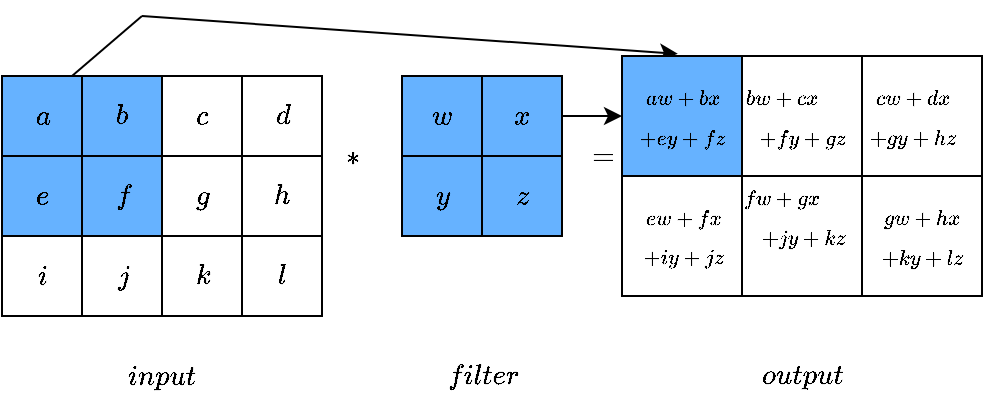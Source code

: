 <mxfile version="13.9.9" type="device"><diagram id="PCUJNYf-F7Jak5XM0TIP" name="Page-1"><mxGraphModel dx="878" dy="525" grid="1" gridSize="10" guides="1" tooltips="1" connect="1" arrows="1" fold="1" page="1" pageScale="1" pageWidth="850" pageHeight="1100" math="1" shadow="0"><root><mxCell id="0"/><mxCell id="1" parent="0"/><mxCell id="vgMYPmtrPF-aaDdu2pbg-29" value="" style="shape=table;html=1;whiteSpace=wrap;startSize=0;container=1;collapsible=0;childLayout=tableLayout;" parent="1" vertex="1"><mxGeometry x="80" y="80" width="160" height="120" as="geometry"/></mxCell><mxCell id="vgMYPmtrPF-aaDdu2pbg-30" value="" style="shape=partialRectangle;html=1;whiteSpace=wrap;collapsible=0;dropTarget=0;pointerEvents=0;fillColor=none;top=0;left=0;bottom=0;right=0;points=[[0,0.5],[1,0.5]];portConstraint=eastwest;" parent="vgMYPmtrPF-aaDdu2pbg-29" vertex="1"><mxGeometry width="160" height="40" as="geometry"/></mxCell><mxCell id="vgMYPmtrPF-aaDdu2pbg-31" value="" style="shape=partialRectangle;html=1;whiteSpace=wrap;connectable=0;overflow=hidden;fillColor=none;top=0;left=0;bottom=0;right=0;" parent="vgMYPmtrPF-aaDdu2pbg-30" vertex="1"><mxGeometry width="40" height="40" as="geometry"/></mxCell><mxCell id="vgMYPmtrPF-aaDdu2pbg-32" value="" style="shape=partialRectangle;html=1;whiteSpace=wrap;connectable=0;overflow=hidden;fillColor=none;top=0;left=0;bottom=0;right=0;" parent="vgMYPmtrPF-aaDdu2pbg-30" vertex="1"><mxGeometry x="40" width="40" height="40" as="geometry"/></mxCell><mxCell id="vgMYPmtrPF-aaDdu2pbg-33" value="" style="shape=partialRectangle;html=1;whiteSpace=wrap;connectable=0;overflow=hidden;fillColor=none;top=0;left=0;bottom=0;right=0;" parent="vgMYPmtrPF-aaDdu2pbg-30" vertex="1"><mxGeometry x="80" width="40" height="40" as="geometry"/></mxCell><mxCell id="vgMYPmtrPF-aaDdu2pbg-34" value="" style="shape=partialRectangle;html=1;whiteSpace=wrap;connectable=0;overflow=hidden;fillColor=none;top=0;left=0;bottom=0;right=0;" parent="vgMYPmtrPF-aaDdu2pbg-30" vertex="1"><mxGeometry x="120" width="40" height="40" as="geometry"/></mxCell><mxCell id="vgMYPmtrPF-aaDdu2pbg-35" value="" style="shape=partialRectangle;html=1;whiteSpace=wrap;collapsible=0;dropTarget=0;pointerEvents=0;fillColor=none;top=0;left=0;bottom=0;right=0;points=[[0,0.5],[1,0.5]];portConstraint=eastwest;" parent="vgMYPmtrPF-aaDdu2pbg-29" vertex="1"><mxGeometry y="40" width="160" height="40" as="geometry"/></mxCell><mxCell id="vgMYPmtrPF-aaDdu2pbg-36" value="" style="shape=partialRectangle;html=1;whiteSpace=wrap;connectable=0;overflow=hidden;fillColor=none;top=0;left=0;bottom=0;right=0;" parent="vgMYPmtrPF-aaDdu2pbg-35" vertex="1"><mxGeometry width="40" height="40" as="geometry"/></mxCell><mxCell id="vgMYPmtrPF-aaDdu2pbg-37" value="" style="shape=partialRectangle;html=1;whiteSpace=wrap;connectable=0;overflow=hidden;fillColor=none;top=0;left=0;bottom=0;right=0;" parent="vgMYPmtrPF-aaDdu2pbg-35" vertex="1"><mxGeometry x="40" width="40" height="40" as="geometry"/></mxCell><mxCell id="vgMYPmtrPF-aaDdu2pbg-38" value="" style="shape=partialRectangle;html=1;whiteSpace=wrap;connectable=0;overflow=hidden;fillColor=none;top=0;left=0;bottom=0;right=0;" parent="vgMYPmtrPF-aaDdu2pbg-35" vertex="1"><mxGeometry x="80" width="40" height="40" as="geometry"/></mxCell><mxCell id="vgMYPmtrPF-aaDdu2pbg-39" value="" style="shape=partialRectangle;html=1;whiteSpace=wrap;connectable=0;overflow=hidden;fillColor=none;top=0;left=0;bottom=0;right=0;" parent="vgMYPmtrPF-aaDdu2pbg-35" vertex="1"><mxGeometry x="120" width="40" height="40" as="geometry"/></mxCell><mxCell id="vgMYPmtrPF-aaDdu2pbg-40" value="" style="shape=partialRectangle;html=1;whiteSpace=wrap;collapsible=0;dropTarget=0;pointerEvents=0;fillColor=none;top=0;left=0;bottom=0;right=0;points=[[0,0.5],[1,0.5]];portConstraint=eastwest;" parent="vgMYPmtrPF-aaDdu2pbg-29" vertex="1"><mxGeometry y="80" width="160" height="40" as="geometry"/></mxCell><mxCell id="vgMYPmtrPF-aaDdu2pbg-41" value="" style="shape=partialRectangle;html=1;whiteSpace=wrap;connectable=0;overflow=hidden;fillColor=none;top=0;left=0;bottom=0;right=0;" parent="vgMYPmtrPF-aaDdu2pbg-40" vertex="1"><mxGeometry width="40" height="40" as="geometry"/></mxCell><mxCell id="vgMYPmtrPF-aaDdu2pbg-42" value="" style="shape=partialRectangle;html=1;whiteSpace=wrap;connectable=0;overflow=hidden;fillColor=none;top=0;left=0;bottom=0;right=0;" parent="vgMYPmtrPF-aaDdu2pbg-40" vertex="1"><mxGeometry x="40" width="40" height="40" as="geometry"/></mxCell><mxCell id="vgMYPmtrPF-aaDdu2pbg-43" value="" style="shape=partialRectangle;html=1;whiteSpace=wrap;connectable=0;overflow=hidden;fillColor=none;top=0;left=0;bottom=0;right=0;" parent="vgMYPmtrPF-aaDdu2pbg-40" vertex="1"><mxGeometry x="80" width="40" height="40" as="geometry"/></mxCell><mxCell id="vgMYPmtrPF-aaDdu2pbg-44" value="" style="shape=partialRectangle;html=1;whiteSpace=wrap;connectable=0;overflow=hidden;fillColor=none;top=0;left=0;bottom=0;right=0;" parent="vgMYPmtrPF-aaDdu2pbg-40" vertex="1"><mxGeometry x="120" width="40" height="40" as="geometry"/></mxCell><mxCell id="vgMYPmtrPF-aaDdu2pbg-45" value="" style="shape=table;html=1;whiteSpace=wrap;startSize=0;container=1;collapsible=0;childLayout=tableLayout;" parent="1" vertex="1"><mxGeometry x="280" y="80" width="80" height="80" as="geometry"/></mxCell><mxCell id="vgMYPmtrPF-aaDdu2pbg-46" value="" style="shape=partialRectangle;html=1;whiteSpace=wrap;collapsible=0;dropTarget=0;pointerEvents=0;fillColor=none;top=0;left=0;bottom=0;right=0;points=[[0,0.5],[1,0.5]];portConstraint=eastwest;" parent="vgMYPmtrPF-aaDdu2pbg-45" vertex="1"><mxGeometry width="80" height="40" as="geometry"/></mxCell><mxCell id="vgMYPmtrPF-aaDdu2pbg-47" value="" style="shape=partialRectangle;html=1;whiteSpace=wrap;connectable=0;overflow=hidden;fillColor=none;top=0;left=0;bottom=0;right=0;" parent="vgMYPmtrPF-aaDdu2pbg-46" vertex="1"><mxGeometry width="40" height="40" as="geometry"/></mxCell><mxCell id="vgMYPmtrPF-aaDdu2pbg-48" value="" style="shape=partialRectangle;html=1;whiteSpace=wrap;connectable=0;overflow=hidden;fillColor=none;top=0;left=0;bottom=0;right=0;" parent="vgMYPmtrPF-aaDdu2pbg-46" vertex="1"><mxGeometry x="40" width="40" height="40" as="geometry"/></mxCell><mxCell id="vgMYPmtrPF-aaDdu2pbg-49" value="" style="shape=partialRectangle;html=1;whiteSpace=wrap;collapsible=0;dropTarget=0;pointerEvents=0;fillColor=none;top=0;left=0;bottom=0;right=0;points=[[0,0.5],[1,0.5]];portConstraint=eastwest;" parent="vgMYPmtrPF-aaDdu2pbg-45" vertex="1"><mxGeometry y="40" width="80" height="40" as="geometry"/></mxCell><mxCell id="vgMYPmtrPF-aaDdu2pbg-50" value="" style="shape=partialRectangle;html=1;whiteSpace=wrap;connectable=0;overflow=hidden;fillColor=none;top=0;left=0;bottom=0;right=0;" parent="vgMYPmtrPF-aaDdu2pbg-49" vertex="1"><mxGeometry width="40" height="40" as="geometry"/></mxCell><mxCell id="vgMYPmtrPF-aaDdu2pbg-51" value="" style="shape=partialRectangle;html=1;whiteSpace=wrap;connectable=0;overflow=hidden;fillColor=none;top=0;left=0;bottom=0;right=0;" parent="vgMYPmtrPF-aaDdu2pbg-49" vertex="1"><mxGeometry x="40" width="40" height="40" as="geometry"/></mxCell><mxCell id="vgMYPmtrPF-aaDdu2pbg-52" value="" style="shape=table;html=1;whiteSpace=wrap;startSize=0;container=1;collapsible=0;childLayout=tableLayout;" parent="1" vertex="1"><mxGeometry x="390" y="70" width="180" height="120" as="geometry"/></mxCell><mxCell id="vgMYPmtrPF-aaDdu2pbg-53" value="" style="shape=partialRectangle;html=1;whiteSpace=wrap;collapsible=0;dropTarget=0;pointerEvents=0;fillColor=none;top=0;left=0;bottom=0;right=0;points=[[0,0.5],[1,0.5]];portConstraint=eastwest;" parent="vgMYPmtrPF-aaDdu2pbg-52" vertex="1"><mxGeometry width="180" height="60" as="geometry"/></mxCell><mxCell id="vgMYPmtrPF-aaDdu2pbg-54" value="" style="shape=partialRectangle;html=1;whiteSpace=wrap;connectable=0;overflow=hidden;fillColor=none;top=0;left=0;bottom=0;right=0;" parent="vgMYPmtrPF-aaDdu2pbg-53" vertex="1"><mxGeometry width="60" height="60" as="geometry"/></mxCell><mxCell id="vgMYPmtrPF-aaDdu2pbg-55" value="" style="shape=partialRectangle;html=1;whiteSpace=wrap;connectable=0;overflow=hidden;fillColor=none;top=0;left=0;bottom=0;right=0;" parent="vgMYPmtrPF-aaDdu2pbg-53" vertex="1"><mxGeometry x="60" width="60" height="60" as="geometry"/></mxCell><mxCell id="vgMYPmtrPF-aaDdu2pbg-56" value="" style="shape=partialRectangle;html=1;whiteSpace=wrap;connectable=0;overflow=hidden;fillColor=none;top=0;left=0;bottom=0;right=0;" parent="vgMYPmtrPF-aaDdu2pbg-53" vertex="1"><mxGeometry x="120" width="60" height="60" as="geometry"/></mxCell><mxCell id="vgMYPmtrPF-aaDdu2pbg-57" value="" style="shape=partialRectangle;html=1;whiteSpace=wrap;collapsible=0;dropTarget=0;pointerEvents=0;fillColor=none;top=0;left=0;bottom=0;right=0;points=[[0,0.5],[1,0.5]];portConstraint=eastwest;" parent="vgMYPmtrPF-aaDdu2pbg-52" vertex="1"><mxGeometry y="60" width="180" height="60" as="geometry"/></mxCell><mxCell id="vgMYPmtrPF-aaDdu2pbg-58" value="" style="shape=partialRectangle;html=1;whiteSpace=wrap;connectable=0;overflow=hidden;fillColor=none;top=0;left=0;bottom=0;right=0;" parent="vgMYPmtrPF-aaDdu2pbg-57" vertex="1"><mxGeometry width="60" height="60" as="geometry"/></mxCell><mxCell id="vgMYPmtrPF-aaDdu2pbg-59" value="" style="shape=partialRectangle;html=1;whiteSpace=wrap;connectable=0;overflow=hidden;fillColor=none;top=0;left=0;bottom=0;right=0;" parent="vgMYPmtrPF-aaDdu2pbg-57" vertex="1"><mxGeometry x="60" width="60" height="60" as="geometry"/></mxCell><mxCell id="vgMYPmtrPF-aaDdu2pbg-60" value="" style="shape=partialRectangle;html=1;whiteSpace=wrap;connectable=0;overflow=hidden;fillColor=none;top=0;left=0;bottom=0;right=0;" parent="vgMYPmtrPF-aaDdu2pbg-57" vertex="1"><mxGeometry x="120" width="60" height="60" as="geometry"/></mxCell><mxCell id="vgMYPmtrPF-aaDdu2pbg-62" value="\(*\)&lt;br&gt;" style="text;html=1;resizable=0;autosize=1;align=center;verticalAlign=middle;points=[];fillColor=none;strokeColor=none;rounded=0;" parent="1" vertex="1"><mxGeometry x="240" y="110" width="30" height="20" as="geometry"/></mxCell><mxCell id="vgMYPmtrPF-aaDdu2pbg-63" value="\(=\)" style="text;html=1;resizable=0;autosize=1;align=center;verticalAlign=middle;points=[];fillColor=none;strokeColor=none;rounded=0;" parent="1" vertex="1"><mxGeometry x="360" y="110" width="40" height="20" as="geometry"/></mxCell><mxCell id="vgMYPmtrPF-aaDdu2pbg-64" value="\(c\)" style="text;html=1;resizable=0;autosize=1;align=center;verticalAlign=middle;points=[];fillColor=none;strokeColor=none;rounded=0;" parent="1" vertex="1"><mxGeometry x="160" y="90" width="40" height="20" as="geometry"/></mxCell><mxCell id="vgMYPmtrPF-aaDdu2pbg-68" value="\(d\)" style="text;html=1;resizable=0;autosize=1;align=center;verticalAlign=middle;points=[];fillColor=none;strokeColor=none;rounded=0;" parent="1" vertex="1"><mxGeometry x="200" y="90" width="40" height="20" as="geometry"/></mxCell><mxCell id="vgMYPmtrPF-aaDdu2pbg-70" value="\(h\)" style="text;html=1;resizable=0;autosize=1;align=center;verticalAlign=middle;points=[];fillColor=none;strokeColor=none;rounded=0;" parent="1" vertex="1"><mxGeometry x="200" y="130" width="40" height="20" as="geometry"/></mxCell><mxCell id="vgMYPmtrPF-aaDdu2pbg-71" value="\(g\)" style="text;html=1;resizable=0;autosize=1;align=center;verticalAlign=middle;points=[];fillColor=none;strokeColor=none;rounded=0;" parent="1" vertex="1"><mxGeometry x="160" y="130" width="40" height="20" as="geometry"/></mxCell><mxCell id="vgMYPmtrPF-aaDdu2pbg-72" value="\(i\)" style="text;html=1;resizable=0;autosize=1;align=center;verticalAlign=middle;points=[];fillColor=none;strokeColor=none;rounded=0;" parent="1" vertex="1"><mxGeometry x="85" y="170" width="30" height="20" as="geometry"/></mxCell><mxCell id="vgMYPmtrPF-aaDdu2pbg-73" value="\(j\)" style="text;html=1;resizable=0;autosize=1;align=center;verticalAlign=middle;points=[];fillColor=none;strokeColor=none;rounded=0;" parent="1" vertex="1"><mxGeometry x="125" y="170" width="30" height="20" as="geometry"/></mxCell><mxCell id="vgMYPmtrPF-aaDdu2pbg-74" value="\(k\)" style="text;html=1;resizable=0;autosize=1;align=center;verticalAlign=middle;points=[];fillColor=none;strokeColor=none;rounded=0;" parent="1" vertex="1"><mxGeometry x="160" y="170" width="40" height="20" as="geometry"/></mxCell><mxCell id="vgMYPmtrPF-aaDdu2pbg-75" value="\(l\)" style="text;html=1;resizable=0;autosize=1;align=center;verticalAlign=middle;points=[];fillColor=none;strokeColor=none;rounded=0;" parent="1" vertex="1"><mxGeometry x="205" y="170" width="30" height="20" as="geometry"/></mxCell><mxCell id="vgMYPmtrPF-aaDdu2pbg-87" value="&lt;font style=&quot;font-size: 9px&quot;&gt;\(bw + cx\)&lt;/font&gt;" style="text;html=1;resizable=0;autosize=1;align=center;verticalAlign=middle;points=[];fillColor=none;strokeColor=none;rounded=0;" parent="1" vertex="1"><mxGeometry x="440" y="80" width="60" height="20" as="geometry"/></mxCell><mxCell id="vgMYPmtrPF-aaDdu2pbg-88" value="&lt;font style=&quot;font-size: 9px&quot;&gt;\(+ fy + gz&lt;br&gt;\)&lt;/font&gt;" style="text;html=1;resizable=0;autosize=1;align=center;verticalAlign=middle;points=[];fillColor=none;strokeColor=none;rounded=0;" parent="1" vertex="1"><mxGeometry x="450" y="90" width="60" height="40" as="geometry"/></mxCell><mxCell id="vgMYPmtrPF-aaDdu2pbg-89" value="&lt;font style=&quot;font-size: 9px&quot;&gt;\(cw + dx&lt;br&gt;&amp;nbsp;\)&lt;/font&gt;" style="text;html=1;resizable=0;autosize=1;align=center;verticalAlign=middle;points=[];fillColor=none;strokeColor=none;rounded=0;" parent="1" vertex="1"><mxGeometry x="510" y="70" width="50" height="40" as="geometry"/></mxCell><mxCell id="vgMYPmtrPF-aaDdu2pbg-90" value="&lt;font style=&quot;font-size: 9px&quot;&gt;\(+&lt;br/&gt;gy + hz\)&lt;/font&gt;" style="text;html=1;resizable=0;autosize=1;align=center;verticalAlign=middle;points=[];fillColor=none;strokeColor=none;rounded=0;" parent="1" vertex="1"><mxGeometry x="510" y="90" width="50" height="40" as="geometry"/></mxCell><mxCell id="vgMYPmtrPF-aaDdu2pbg-91" value="&lt;font style=&quot;font-size: 9px&quot;&gt;\(ew + fx\)&lt;/font&gt;" style="text;html=1;resizable=0;autosize=1;align=center;verticalAlign=middle;points=[];fillColor=none;strokeColor=none;rounded=0;" parent="1" vertex="1"><mxGeometry x="390" y="140" width="60" height="20" as="geometry"/></mxCell><mxCell id="vgMYPmtrPF-aaDdu2pbg-92" value="&lt;font style=&quot;font-size: 9px&quot;&gt;\(&amp;nbsp;+ iy + jz&amp;nbsp;&lt;br&gt;\)&lt;/font&gt;" style="text;html=1;resizable=0;autosize=1;align=center;verticalAlign=middle;points=[];fillColor=none;strokeColor=none;rounded=0;" parent="1" vertex="1"><mxGeometry x="390" y="150" width="60" height="40" as="geometry"/></mxCell><mxCell id="vgMYPmtrPF-aaDdu2pbg-93" value="&lt;font style=&quot;font-size: 9px&quot;&gt;\(fw + gx\)&lt;/font&gt;" style="text;html=1;resizable=0;autosize=1;align=center;verticalAlign=middle;points=[];fillColor=none;strokeColor=none;rounded=0;" parent="1" vertex="1"><mxGeometry x="440" y="130" width="60" height="20" as="geometry"/></mxCell><mxCell id="vgMYPmtrPF-aaDdu2pbg-94" value="&lt;font style=&quot;font-size: 9px&quot;&gt;\(+ jy + kz&amp;nbsp;&lt;br&gt;\)&lt;/font&gt;" style="text;html=1;resizable=0;autosize=1;align=center;verticalAlign=middle;points=[];fillColor=none;strokeColor=none;rounded=0;" parent="1" vertex="1"><mxGeometry x="450" y="140" width="60" height="40" as="geometry"/></mxCell><mxCell id="vgMYPmtrPF-aaDdu2pbg-95" value="&lt;font style=&quot;font-size: 9px&quot;&gt;\(gw + hx\)&lt;/font&gt;" style="text;html=1;resizable=0;autosize=1;align=center;verticalAlign=middle;points=[];fillColor=none;strokeColor=none;rounded=0;" parent="1" vertex="1"><mxGeometry x="510" y="140" width="60" height="20" as="geometry"/></mxCell><mxCell id="vgMYPmtrPF-aaDdu2pbg-96" value="&lt;font style=&quot;font-size: 9px&quot;&gt;\(+ ky + lz&amp;nbsp;&lt;br&gt;\)&lt;/font&gt;" style="text;html=1;resizable=0;autosize=1;align=center;verticalAlign=middle;points=[];fillColor=none;strokeColor=none;rounded=0;" parent="1" vertex="1"><mxGeometry x="510" y="150" width="60" height="40" as="geometry"/></mxCell><mxCell id="vgMYPmtrPF-aaDdu2pbg-101" value="" style="endArrow=none;html=1;" parent="1" edge="1"><mxGeometry width="50" height="50" relative="1" as="geometry"><mxPoint x="115" y="80" as="sourcePoint"/><mxPoint x="150" y="50" as="targetPoint"/></mxGeometry></mxCell><mxCell id="vgMYPmtrPF-aaDdu2pbg-102" value="" style="endArrow=classic;html=1;entryX=0.155;entryY=-0.018;entryDx=0;entryDy=0;entryPerimeter=0;" parent="1" target="vgMYPmtrPF-aaDdu2pbg-53" edge="1"><mxGeometry width="50" height="50" relative="1" as="geometry"><mxPoint x="150" y="50" as="sourcePoint"/><mxPoint x="450" y="190" as="targetPoint"/></mxGeometry></mxCell><mxCell id="vgMYPmtrPF-aaDdu2pbg-106" value="" style="whiteSpace=wrap;html=1;aspect=fixed;fillColor=#66B2FF;" parent="1" vertex="1"><mxGeometry x="390" y="70" width="60" height="60" as="geometry"/></mxCell><mxCell id="vgMYPmtrPF-aaDdu2pbg-80" value="&lt;font style=&quot;font-size: 9px&quot;&gt;\(aw + bx \)&lt;/font&gt;" style="text;html=1;resizable=0;autosize=1;align=center;verticalAlign=middle;points=[];fillColor=none;strokeColor=none;rounded=0;" parent="1" vertex="1"><mxGeometry x="390" y="80" width="60" height="20" as="geometry"/></mxCell><mxCell id="vgMYPmtrPF-aaDdu2pbg-81" value="&lt;font style=&quot;font-size: 9px&quot;&gt;\(+ey + fz\)&lt;/font&gt;" style="text;html=1;resizable=0;autosize=1;align=center;verticalAlign=middle;points=[];fillColor=none;strokeColor=none;rounded=0;" parent="1" vertex="1"><mxGeometry x="390" y="100" width="60" height="20" as="geometry"/></mxCell><mxCell id="vgMYPmtrPF-aaDdu2pbg-107" value="" style="endArrow=classic;html=1;exitX=1;exitY=0.5;exitDx=0;exitDy=0;entryX=0;entryY=0.5;entryDx=0;entryDy=0;" parent="1" source="vgMYPmtrPF-aaDdu2pbg-46" target="vgMYPmtrPF-aaDdu2pbg-106" edge="1"><mxGeometry width="50" height="50" relative="1" as="geometry"><mxPoint x="400" y="240" as="sourcePoint"/><mxPoint x="450" y="190" as="targetPoint"/></mxGeometry></mxCell><mxCell id="vgMYPmtrPF-aaDdu2pbg-109" value="" style="shape=table;html=1;whiteSpace=wrap;startSize=0;container=1;collapsible=0;childLayout=tableLayout;fillColor=#66B2FF;" parent="1" vertex="1"><mxGeometry x="280" y="80" width="80" height="80" as="geometry"/></mxCell><mxCell id="vgMYPmtrPF-aaDdu2pbg-110" value="" style="shape=partialRectangle;html=1;whiteSpace=wrap;collapsible=0;dropTarget=0;pointerEvents=0;fillColor=none;top=0;left=0;bottom=0;right=0;points=[[0,0.5],[1,0.5]];portConstraint=eastwest;" parent="vgMYPmtrPF-aaDdu2pbg-109" vertex="1"><mxGeometry width="80" height="40" as="geometry"/></mxCell><mxCell id="vgMYPmtrPF-aaDdu2pbg-111" value="" style="shape=partialRectangle;html=1;whiteSpace=wrap;connectable=0;overflow=hidden;fillColor=none;top=0;left=0;bottom=0;right=0;" parent="vgMYPmtrPF-aaDdu2pbg-110" vertex="1"><mxGeometry width="40" height="40" as="geometry"/></mxCell><mxCell id="vgMYPmtrPF-aaDdu2pbg-112" value="" style="shape=partialRectangle;html=1;whiteSpace=wrap;connectable=0;overflow=hidden;fillColor=none;top=0;left=0;bottom=0;right=0;" parent="vgMYPmtrPF-aaDdu2pbg-110" vertex="1"><mxGeometry x="40" width="40" height="40" as="geometry"/></mxCell><mxCell id="vgMYPmtrPF-aaDdu2pbg-113" value="" style="shape=partialRectangle;html=1;whiteSpace=wrap;collapsible=0;dropTarget=0;pointerEvents=0;fillColor=none;top=0;left=0;bottom=0;right=0;points=[[0,0.5],[1,0.5]];portConstraint=eastwest;" parent="vgMYPmtrPF-aaDdu2pbg-109" vertex="1"><mxGeometry y="40" width="80" height="40" as="geometry"/></mxCell><mxCell id="vgMYPmtrPF-aaDdu2pbg-114" value="" style="shape=partialRectangle;html=1;whiteSpace=wrap;connectable=0;overflow=hidden;fillColor=none;top=0;left=0;bottom=0;right=0;" parent="vgMYPmtrPF-aaDdu2pbg-113" vertex="1"><mxGeometry width="40" height="40" as="geometry"/></mxCell><mxCell id="vgMYPmtrPF-aaDdu2pbg-115" value="" style="shape=partialRectangle;html=1;whiteSpace=wrap;connectable=0;overflow=hidden;fillColor=none;top=0;left=0;bottom=0;right=0;" parent="vgMYPmtrPF-aaDdu2pbg-113" vertex="1"><mxGeometry x="40" width="40" height="40" as="geometry"/></mxCell><mxCell id="vgMYPmtrPF-aaDdu2pbg-76" value="\(w\)" style="text;html=1;resizable=0;autosize=1;align=center;verticalAlign=middle;points=[];fillColor=none;strokeColor=none;rounded=0;" parent="1" vertex="1"><mxGeometry x="280" y="90" width="40" height="20" as="geometry"/></mxCell><mxCell id="vgMYPmtrPF-aaDdu2pbg-77" value="\(x\)" style="text;html=1;resizable=0;autosize=1;align=center;verticalAlign=middle;points=[];fillColor=none;strokeColor=none;rounded=0;" parent="1" vertex="1"><mxGeometry x="320" y="90" width="40" height="20" as="geometry"/></mxCell><mxCell id="vgMYPmtrPF-aaDdu2pbg-78" value="\(y\)" style="text;html=1;resizable=0;autosize=1;align=center;verticalAlign=middle;points=[];fillColor=none;strokeColor=none;rounded=0;" parent="1" vertex="1"><mxGeometry x="280" y="130" width="40" height="20" as="geometry"/></mxCell><mxCell id="vgMYPmtrPF-aaDdu2pbg-79" value="\(z\)" style="text;html=1;resizable=0;autosize=1;align=center;verticalAlign=middle;points=[];fillColor=none;strokeColor=none;rounded=0;" parent="1" vertex="1"><mxGeometry x="320" y="130" width="40" height="20" as="geometry"/></mxCell><mxCell id="vgMYPmtrPF-aaDdu2pbg-116" value="" style="shape=table;html=1;whiteSpace=wrap;startSize=0;container=1;collapsible=0;childLayout=tableLayout;fillColor=#66B2FF;" parent="1" vertex="1"><mxGeometry x="80" y="80" width="80" height="80" as="geometry"/></mxCell><mxCell id="vgMYPmtrPF-aaDdu2pbg-117" value="" style="shape=partialRectangle;html=1;whiteSpace=wrap;collapsible=0;dropTarget=0;pointerEvents=0;fillColor=none;top=0;left=0;bottom=0;right=0;points=[[0,0.5],[1,0.5]];portConstraint=eastwest;" parent="vgMYPmtrPF-aaDdu2pbg-116" vertex="1"><mxGeometry width="80" height="40" as="geometry"/></mxCell><mxCell id="vgMYPmtrPF-aaDdu2pbg-118" value="" style="shape=partialRectangle;html=1;whiteSpace=wrap;connectable=0;overflow=hidden;fillColor=none;top=0;left=0;bottom=0;right=0;" parent="vgMYPmtrPF-aaDdu2pbg-117" vertex="1"><mxGeometry width="40" height="40" as="geometry"/></mxCell><mxCell id="vgMYPmtrPF-aaDdu2pbg-119" value="" style="shape=partialRectangle;html=1;whiteSpace=wrap;connectable=0;overflow=hidden;fillColor=none;top=0;left=0;bottom=0;right=0;" parent="vgMYPmtrPF-aaDdu2pbg-117" vertex="1"><mxGeometry x="40" width="40" height="40" as="geometry"/></mxCell><mxCell id="vgMYPmtrPF-aaDdu2pbg-120" value="" style="shape=partialRectangle;html=1;whiteSpace=wrap;collapsible=0;dropTarget=0;pointerEvents=0;fillColor=none;top=0;left=0;bottom=0;right=0;points=[[0,0.5],[1,0.5]];portConstraint=eastwest;" parent="vgMYPmtrPF-aaDdu2pbg-116" vertex="1"><mxGeometry y="40" width="80" height="40" as="geometry"/></mxCell><mxCell id="vgMYPmtrPF-aaDdu2pbg-121" value="" style="shape=partialRectangle;html=1;whiteSpace=wrap;connectable=0;overflow=hidden;fillColor=none;top=0;left=0;bottom=0;right=0;" parent="vgMYPmtrPF-aaDdu2pbg-120" vertex="1"><mxGeometry width="40" height="40" as="geometry"/></mxCell><mxCell id="vgMYPmtrPF-aaDdu2pbg-122" value="" style="shape=partialRectangle;html=1;whiteSpace=wrap;connectable=0;overflow=hidden;fillColor=none;top=0;left=0;bottom=0;right=0;" parent="vgMYPmtrPF-aaDdu2pbg-120" vertex="1"><mxGeometry x="40" width="40" height="40" as="geometry"/></mxCell><mxCell id="vgMYPmtrPF-aaDdu2pbg-65" value="\(a\)" style="text;html=1;resizable=0;autosize=1;align=center;verticalAlign=middle;points=[];fillColor=none;strokeColor=none;rounded=0;" parent="1" vertex="1"><mxGeometry x="80" y="90" width="40" height="20" as="geometry"/></mxCell><mxCell id="vgMYPmtrPF-aaDdu2pbg-66" value="\(b\)" style="text;html=1;resizable=0;autosize=1;align=center;verticalAlign=middle;points=[];fillColor=none;strokeColor=none;rounded=0;" parent="1" vertex="1"><mxGeometry x="120" y="90" width="40" height="20" as="geometry"/></mxCell><mxCell id="vgMYPmtrPF-aaDdu2pbg-67" value="\(f\)" style="text;html=1;resizable=0;autosize=1;align=center;verticalAlign=middle;points=[];fillColor=none;strokeColor=none;rounded=0;" parent="1" vertex="1"><mxGeometry x="125" y="130" width="30" height="20" as="geometry"/></mxCell><mxCell id="vgMYPmtrPF-aaDdu2pbg-69" value="\(e\)" style="text;html=1;resizable=0;autosize=1;align=center;verticalAlign=middle;points=[];fillColor=none;strokeColor=none;rounded=0;" parent="1" vertex="1"><mxGeometry x="80" y="130" width="40" height="20" as="geometry"/></mxCell><mxCell id="u12sTkpuRDIMydqKtcwE-1" value="\(input\)" style="text;html=1;resizable=0;autosize=1;align=center;verticalAlign=middle;points=[];fillColor=none;strokeColor=none;rounded=0;" vertex="1" parent="1"><mxGeometry x="130" y="220" width="60" height="20" as="geometry"/></mxCell><mxCell id="u12sTkpuRDIMydqKtcwE-2" value="\(filter\)" style="text;html=1;resizable=0;autosize=1;align=center;verticalAlign=middle;points=[];fillColor=none;strokeColor=none;rounded=0;" vertex="1" parent="1"><mxGeometry x="295" y="220" width="50" height="20" as="geometry"/></mxCell><mxCell id="u12sTkpuRDIMydqKtcwE-3" value="\(output\)" style="text;html=1;resizable=0;autosize=1;align=center;verticalAlign=middle;points=[];fillColor=none;strokeColor=none;rounded=0;" vertex="1" parent="1"><mxGeometry x="450" y="220" width="60" height="20" as="geometry"/></mxCell></root></mxGraphModel></diagram></mxfile>